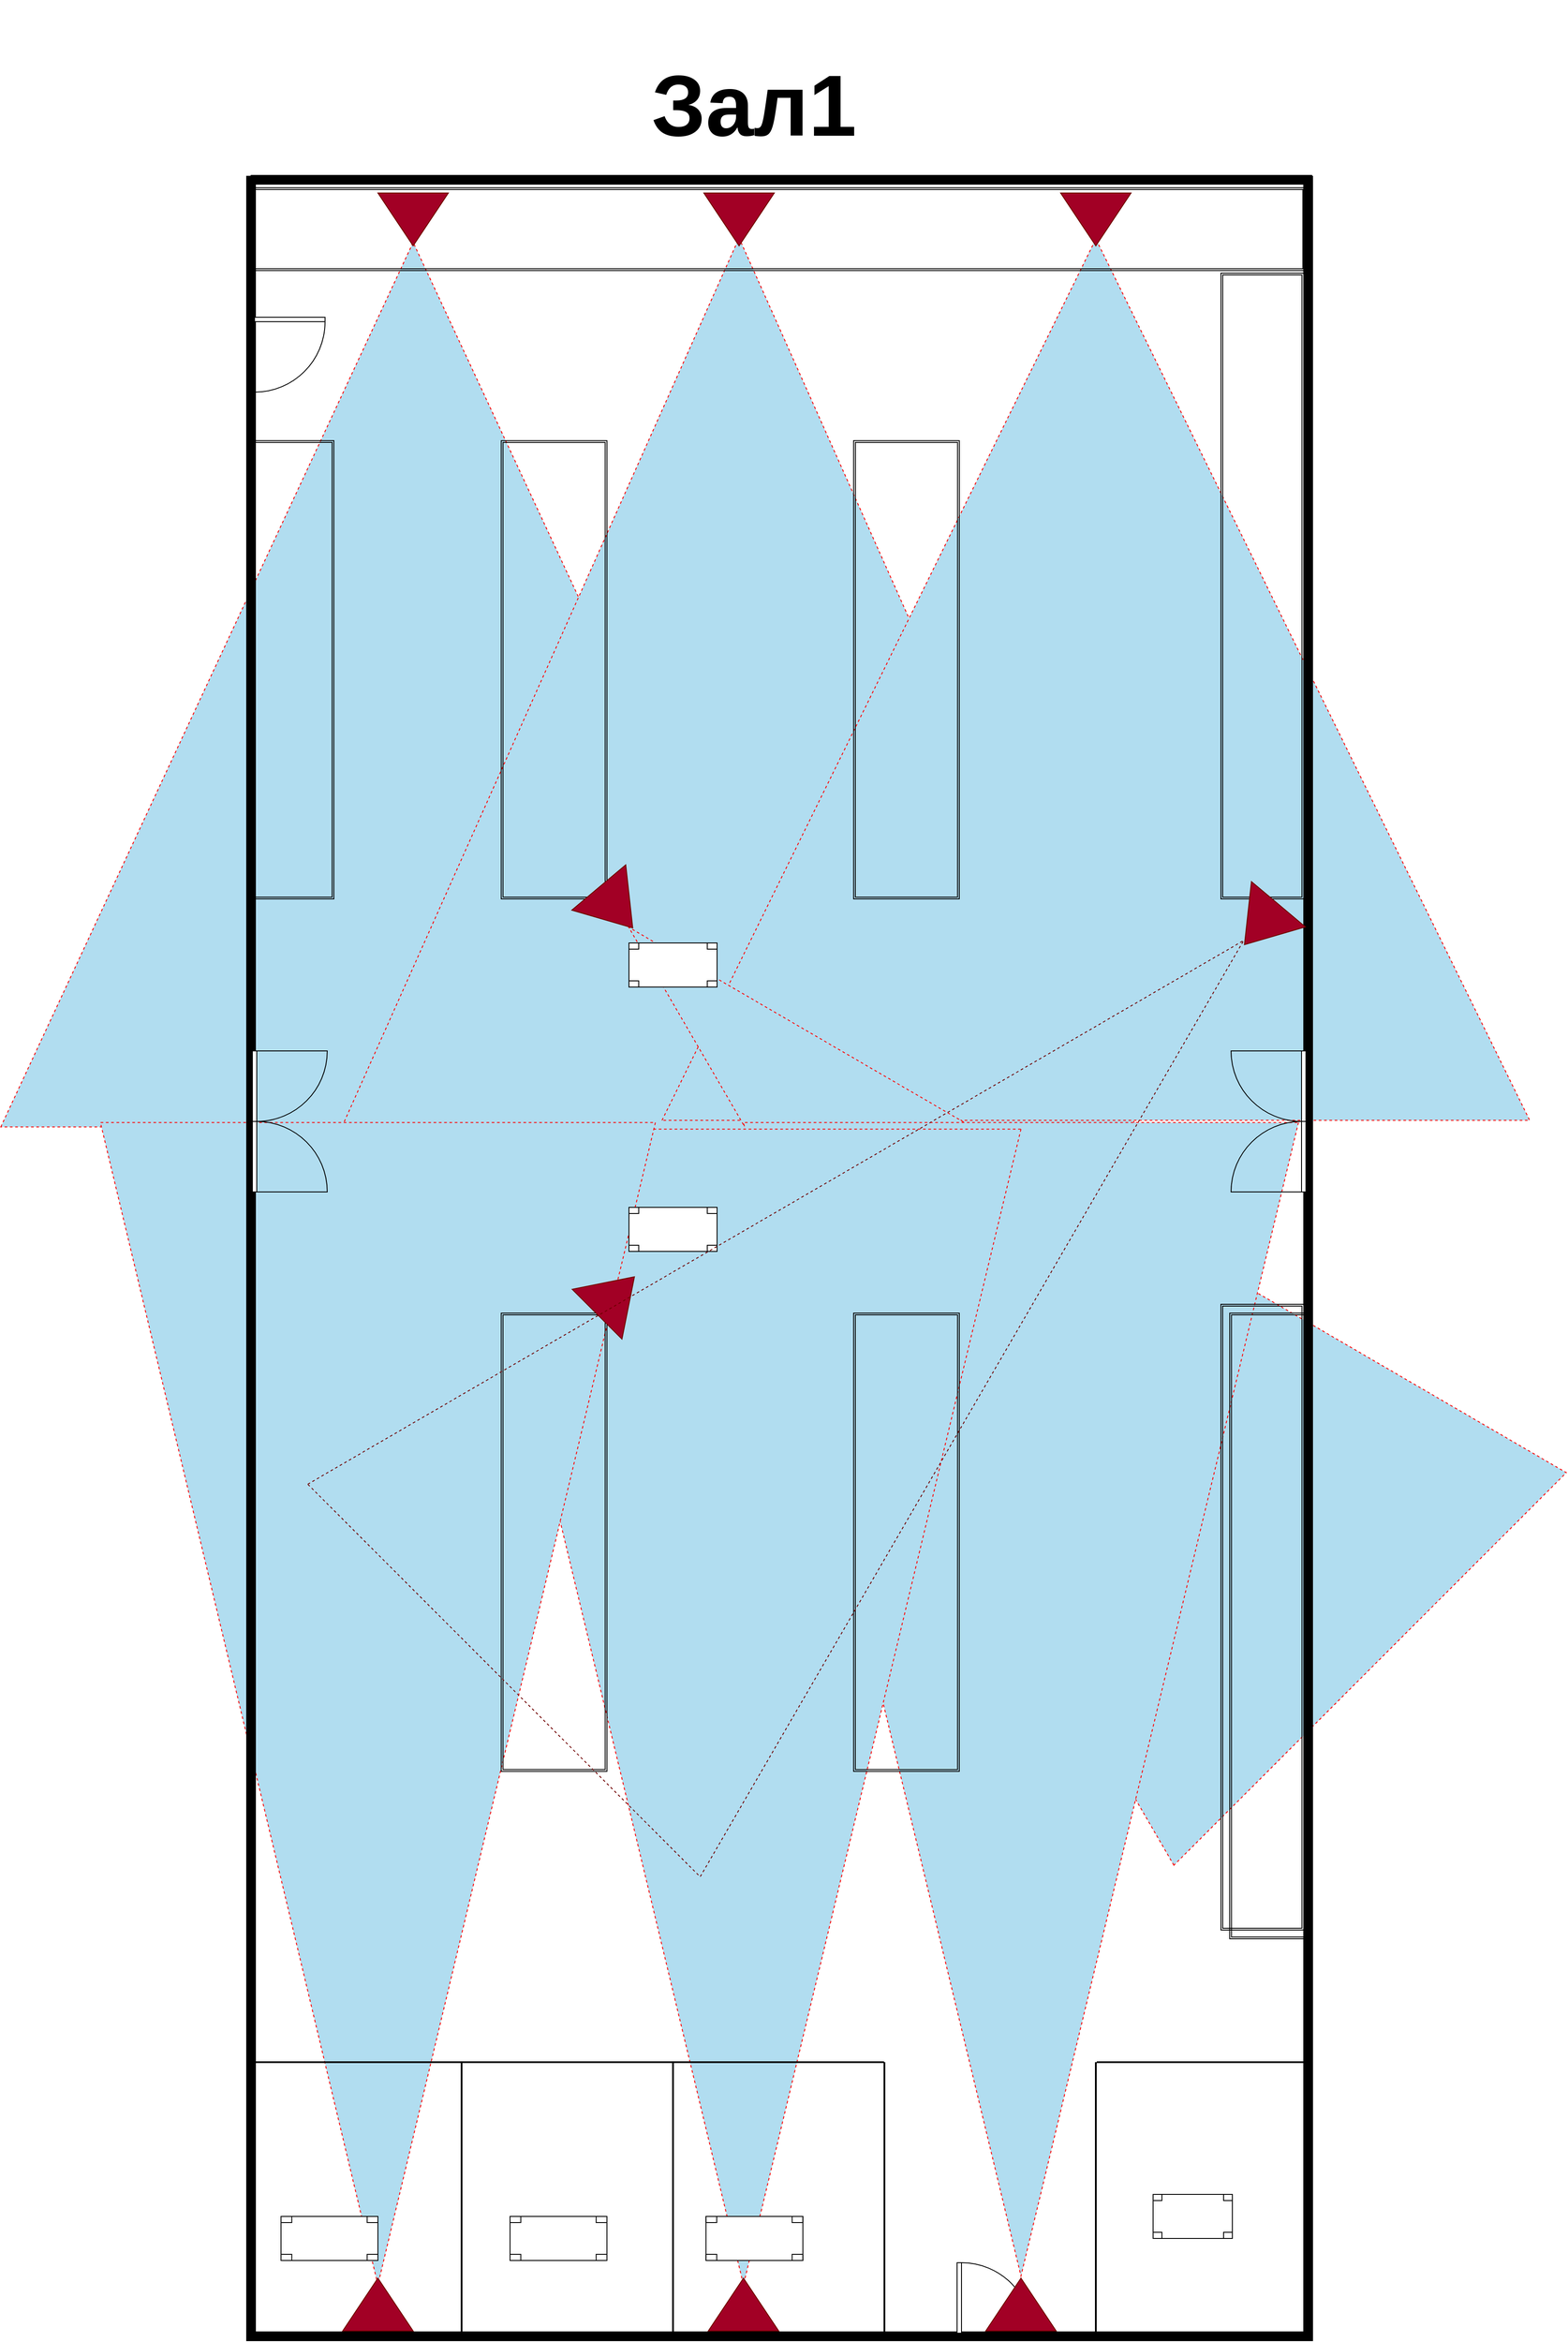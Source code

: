 <mxfile version="13.0.9" type="device"><diagram name="Page-1" id="38b20595-45e3-9b7f-d5ca-b57f44c5b66d"><mxGraphModel dx="4180" dy="3150" grid="1" gridSize="10" guides="1" tooltips="1" connect="1" arrows="1" fold="1" page="1" pageScale="1" pageWidth="1100" pageHeight="850" background="#ffffff" math="0" shadow="0"><root><mxCell id="0"/><mxCell id="1" parent="0"/><mxCell id="kZFELzf9-ZKpFDPVwvbj-65" value="" style="triangle;whiteSpace=wrap;html=1;strokeColor=#FF0000;strokeWidth=1;fillColor=#b1ddf0;rotation=135;dashed=1;" vertex="1" parent="1"><mxGeometry x="1360.0" y="300" width="715.13" height="630" as="geometry"/></mxCell><mxCell id="kZFELzf9-ZKpFDPVwvbj-69" value="" style="triangle;whiteSpace=wrap;html=1;strokeColor=#FF0000;strokeWidth=1;fillColor=#b1ddf0;rotation=-90;dashed=1;" vertex="1" parent="1"><mxGeometry x="708.11" y="-271.22" width="1003.79" height="936.22" as="geometry"/></mxCell><mxCell id="kZFELzf9-ZKpFDPVwvbj-68" value="" style="triangle;whiteSpace=wrap;html=1;strokeColor=#FF0000;strokeWidth=1;fillColor=#b1ddf0;rotation=-90;dashed=1;" vertex="1" parent="1"><mxGeometry x="1073.11" y="-256.22" width="1013.79" height="906.22" as="geometry"/></mxCell><mxCell id="kZFELzf9-ZKpFDPVwvbj-66" value="" style="triangle;whiteSpace=wrap;html=1;strokeColor=#FF0000;strokeWidth=1;fillColor=#b1ddf0;rotation=-90;dashed=1;" vertex="1" parent="1"><mxGeometry x="1484.94" y="-301.28" width="1000.13" height="985" as="geometry"/></mxCell><mxCell id="kZFELzf9-ZKpFDPVwvbj-73" value="" style="triangle;whiteSpace=wrap;html=1;strokeColor=#FF0000;strokeWidth=1;fillColor=#b1ddf0;rotation=-135;dashed=1;" vertex="1" parent="1"><mxGeometry x="1280.42" y="577.97" width="1190.23" height="630" as="geometry"/></mxCell><mxCell id="kZFELzf9-ZKpFDPVwvbj-70" value="" style="triangle;whiteSpace=wrap;html=1;strokeColor=#FF0000;strokeWidth=1;fillColor=#b1ddf0;rotation=90;dashed=1;" vertex="1" parent="1"><mxGeometry x="1245.61" y="1033.17" width="1308.79" height="630" as="geometry"/></mxCell><mxCell id="kZFELzf9-ZKpFDPVwvbj-71" value="" style="triangle;whiteSpace=wrap;html=1;strokeColor=#FF0000;strokeWidth=1;fillColor=#b1ddf0;rotation=90;dashed=1;" vertex="1" parent="1"><mxGeometry x="929.36" y="1041.92" width="1311.29" height="630" as="geometry"/></mxCell><mxCell id="kZFELzf9-ZKpFDPVwvbj-72" value="" style="triangle;whiteSpace=wrap;html=1;strokeColor=#FF0000;strokeWidth=1;fillColor=#b1ddf0;rotation=90;dashed=1;labelBackgroundColor=none;rounded=0;comic=0;shadow=0;backgroundOutline=0;treeMoving=0;noLabel=0;connectable=1;allowArrows=1;recursiveResize=1;expand=1;labelBorderColor=#000000;" vertex="1" parent="1"><mxGeometry x="510.61" y="1038.17" width="1318.79" height="630" as="geometry"/></mxCell><mxCell id="48ef80bc37b76060-128" value="" style="verticalLabelPosition=bottom;html=1;verticalAlign=top;align=center;strokeWidth=1;shape=mxgraph.floorplan.wallU;fillColor=#000000;rounded=0;shadow=0;comic=0;fontFamily=Verdana;fontSize=12;rotation=-180;" parent="1" vertex="1"><mxGeometry x="1021" y="-380" width="1210" height="2456" as="geometry"/></mxCell><mxCell id="kZFELzf9-ZKpFDPVwvbj-1" value="" style="verticalLabelPosition=bottom;html=1;verticalAlign=top;align=center;shape=mxgraph.floorplan.wall;fillColor=#000000;" vertex="1" parent="1"><mxGeometry x="1026" y="-381" width="1204" height="10" as="geometry"/></mxCell><mxCell id="kZFELzf9-ZKpFDPVwvbj-2" value="" style="verticalLabelPosition=bottom;html=1;verticalAlign=top;align=center;shape=mxgraph.floorplan.doorDouble;aspect=fixed;rotation=-90;" vertex="1" parent="1"><mxGeometry x="990" y="650" width="160" height="85" as="geometry"/></mxCell><mxCell id="kZFELzf9-ZKpFDPVwvbj-3" value="" style="verticalLabelPosition=bottom;html=1;verticalAlign=top;align=center;shape=mxgraph.floorplan.table;" vertex="1" parent="1"><mxGeometry x="1060" y="1935" width="110" height="50" as="geometry"/></mxCell><mxCell id="kZFELzf9-ZKpFDPVwvbj-4" value="" style="verticalLabelPosition=bottom;html=1;verticalAlign=top;align=center;shape=mxgraph.floorplan.table;" vertex="1" parent="1"><mxGeometry x="1320" y="1935" width="110" height="50" as="geometry"/></mxCell><mxCell id="kZFELzf9-ZKpFDPVwvbj-5" value="" style="verticalLabelPosition=bottom;html=1;verticalAlign=top;align=center;shape=mxgraph.floorplan.table;" vertex="1" parent="1"><mxGeometry x="1542.43" y="1935" width="110" height="50" as="geometry"/></mxCell><mxCell id="kZFELzf9-ZKpFDPVwvbj-8" value="" style="verticalLabelPosition=bottom;html=1;verticalAlign=top;align=center;shape=mxgraph.floorplan.table;rotation=0;" vertex="1" parent="1"><mxGeometry x="2050" y="1910" width="90" height="50" as="geometry"/></mxCell><mxCell id="kZFELzf9-ZKpFDPVwvbj-9" value="" style="verticalLabelPosition=bottom;html=1;verticalAlign=top;align=center;shape=mxgraph.floorplan.doorLeft;aspect=fixed;rotation=-90;" vertex="1" parent="1"><mxGeometry x="1830" y="1985" width="80" height="85" as="geometry"/></mxCell><mxCell id="kZFELzf9-ZKpFDPVwvbj-14" value="" style="line;strokeWidth=2;direction=south;html=1;fillColor=#000000;gradientColor=none;" vertex="1" parent="1"><mxGeometry x="1260" y="1760" width="10" height="310" as="geometry"/></mxCell><mxCell id="kZFELzf9-ZKpFDPVwvbj-15" value="" style="line;strokeWidth=2;direction=south;html=1;fillColor=#000000;gradientColor=none;rotation=90;" vertex="1" parent="1"><mxGeometry x="1140" y="1640" width="10" height="240" as="geometry"/></mxCell><mxCell id="kZFELzf9-ZKpFDPVwvbj-17" value="" style="line;strokeWidth=2;direction=south;html=1;fillColor=#000000;gradientColor=none;" vertex="1" parent="1"><mxGeometry x="1500" y="1760" width="10" height="310" as="geometry"/></mxCell><mxCell id="kZFELzf9-ZKpFDPVwvbj-18" value="" style="line;strokeWidth=2;direction=south;html=1;fillColor=#000000;gradientColor=none;rotation=90;" vertex="1" parent="1"><mxGeometry x="1380" y="1640" width="10" height="240" as="geometry"/></mxCell><mxCell id="kZFELzf9-ZKpFDPVwvbj-19" value="" style="line;strokeWidth=2;direction=south;html=1;fillColor=#000000;gradientColor=none;" vertex="1" parent="1"><mxGeometry x="1740" y="1760" width="10" height="310" as="geometry"/></mxCell><mxCell id="kZFELzf9-ZKpFDPVwvbj-20" value="" style="line;strokeWidth=2;direction=south;html=1;fillColor=#000000;gradientColor=none;rotation=90;" vertex="1" parent="1"><mxGeometry x="1619.5" y="1640" width="10" height="240" as="geometry"/></mxCell><mxCell id="kZFELzf9-ZKpFDPVwvbj-21" value="" style="line;strokeWidth=2;direction=south;html=1;fillColor=#000000;gradientColor=none;" vertex="1" parent="1"><mxGeometry x="2221" y="1835" width="10" height="230" as="geometry"/></mxCell><mxCell id="kZFELzf9-ZKpFDPVwvbj-22" value="" style="line;strokeWidth=2;direction=south;html=1;fillColor=#000000;gradientColor=none;rotation=90;" vertex="1" parent="1"><mxGeometry x="2101" y="1640" width="10" height="240" as="geometry"/></mxCell><mxCell id="kZFELzf9-ZKpFDPVwvbj-25" value="" style="line;strokeWidth=2;direction=south;html=1;fillColor=#000000;gradientColor=none;rotation=-180;" vertex="1" parent="1"><mxGeometry x="1980" y="1760" width="10" height="315" as="geometry"/></mxCell><mxCell id="kZFELzf9-ZKpFDPVwvbj-26" value="" style="shape=ext;double=1;rounded=0;whiteSpace=wrap;html=1;strokeColor=#000000;strokeWidth=1;fillColor=none;gradientColor=none;" vertex="1" parent="1"><mxGeometry x="1026" y="-80" width="94" height="520" as="geometry"/></mxCell><mxCell id="kZFELzf9-ZKpFDPVwvbj-27" value="" style="verticalLabelPosition=bottom;html=1;verticalAlign=top;align=center;shape=mxgraph.floorplan.doorLeft;aspect=fixed;rotation=0;" vertex="1" parent="1"><mxGeometry x="1030" y="-220" width="80" height="85" as="geometry"/></mxCell><mxCell id="kZFELzf9-ZKpFDPVwvbj-28" value="" style="shape=ext;double=1;rounded=0;whiteSpace=wrap;html=1;strokeColor=#000000;strokeWidth=1;fillColor=none;gradientColor=none;" vertex="1" parent="1"><mxGeometry x="1310" y="-80" width="120" height="520" as="geometry"/></mxCell><mxCell id="kZFELzf9-ZKpFDPVwvbj-29" value="" style="shape=ext;double=1;rounded=0;whiteSpace=wrap;html=1;strokeColor=#000000;strokeWidth=1;fillColor=none;gradientColor=none;" vertex="1" parent="1"><mxGeometry x="1710" y="-80" width="120" height="520" as="geometry"/></mxCell><mxCell id="kZFELzf9-ZKpFDPVwvbj-30" value="" style="shape=ext;double=1;rounded=0;whiteSpace=wrap;html=1;strokeColor=#000000;strokeWidth=1;fillColor=none;gradientColor=none;" vertex="1" parent="1"><mxGeometry x="2127" y="-270" width="94" height="710" as="geometry"/></mxCell><mxCell id="kZFELzf9-ZKpFDPVwvbj-31" value="" style="shape=ext;double=1;rounded=0;whiteSpace=wrap;html=1;strokeColor=#000000;strokeWidth=1;fillColor=none;gradientColor=none;rotation=90;" vertex="1" parent="1"><mxGeometry x="1577.5" y="-917.5" width="94" height="1195" as="geometry"/></mxCell><mxCell id="kZFELzf9-ZKpFDPVwvbj-32" value="" style="shape=ext;double=1;rounded=0;whiteSpace=wrap;html=1;strokeColor=#000000;strokeWidth=1;fillColor=none;gradientColor=none;" vertex="1" parent="1"><mxGeometry x="1310" y="910" width="120" height="520" as="geometry"/></mxCell><mxCell id="kZFELzf9-ZKpFDPVwvbj-33" value="" style="shape=ext;double=1;rounded=0;whiteSpace=wrap;html=1;strokeColor=#000000;strokeWidth=1;fillColor=none;gradientColor=none;" vertex="1" parent="1"><mxGeometry x="1710" y="910" width="120" height="520" as="geometry"/></mxCell><mxCell id="kZFELzf9-ZKpFDPVwvbj-34" value="" style="verticalLabelPosition=bottom;html=1;verticalAlign=top;align=center;shape=mxgraph.floorplan.doorDouble;aspect=fixed;rotation=90;" vertex="1" parent="1"><mxGeometry x="2101" y="650" width="160" height="85" as="geometry"/></mxCell><mxCell id="kZFELzf9-ZKpFDPVwvbj-35" value="" style="verticalLabelPosition=bottom;html=1;verticalAlign=top;align=center;shape=mxgraph.floorplan.table;" vertex="1" parent="1"><mxGeometry x="1455" y="490" width="100" height="50" as="geometry"/></mxCell><mxCell id="kZFELzf9-ZKpFDPVwvbj-36" value="" style="verticalLabelPosition=bottom;html=1;verticalAlign=top;align=center;shape=mxgraph.floorplan.table;" vertex="1" parent="1"><mxGeometry x="1455" y="790" width="100" height="50" as="geometry"/></mxCell><mxCell id="kZFELzf9-ZKpFDPVwvbj-37" value="" style="triangle;whiteSpace=wrap;html=1;strokeColor=#6F0000;strokeWidth=1;fillColor=#a20025;fontColor=#ffffff;rotation=90;" vertex="1" parent="1"><mxGeometry x="1180" y="-371" width="60" height="80" as="geometry"/></mxCell><mxCell id="kZFELzf9-ZKpFDPVwvbj-38" value="" style="triangle;whiteSpace=wrap;html=1;strokeColor=#6F0000;strokeWidth=1;fillColor=#a20025;fontColor=#ffffff;rotation=90;" vertex="1" parent="1"><mxGeometry x="1550" y="-371" width="60" height="80" as="geometry"/></mxCell><mxCell id="kZFELzf9-ZKpFDPVwvbj-39" value="" style="triangle;whiteSpace=wrap;html=1;strokeColor=#6F0000;strokeWidth=1;fillColor=#a20025;fontColor=#ffffff;rotation=90;" vertex="1" parent="1"><mxGeometry x="1955" y="-371" width="60" height="80" as="geometry"/></mxCell><mxCell id="kZFELzf9-ZKpFDPVwvbj-40" value="" style="triangle;whiteSpace=wrap;html=1;strokeColor=#6F0000;strokeWidth=1;fillColor=#a20025;fontColor=#ffffff;rotation=130;" vertex="1" parent="1"><mxGeometry x="2143" y="429" width="60" height="80" as="geometry"/></mxCell><mxCell id="kZFELzf9-ZKpFDPVwvbj-41" value="" style="triangle;whiteSpace=wrap;html=1;strokeColor=#6F0000;strokeWidth=1;fillColor=#a20025;fontColor=#ffffff;rotation=50;" vertex="1" parent="1"><mxGeometry x="1410" y="410" width="60" height="80" as="geometry"/></mxCell><mxCell id="kZFELzf9-ZKpFDPVwvbj-43" value="" style="triangle;whiteSpace=wrap;html=1;strokeColor=#6F0000;strokeWidth=1;fillColor=#a20025;fontColor=#ffffff;rotation=-45;" vertex="1" parent="1"><mxGeometry x="1410" y="850" width="60" height="80" as="geometry"/></mxCell><mxCell id="kZFELzf9-ZKpFDPVwvbj-44" value="" style="triangle;whiteSpace=wrap;html=1;strokeColor=#6F0000;strokeWidth=1;fillColor=#a20025;fontColor=#ffffff;rotation=-90;" vertex="1" parent="1"><mxGeometry x="1870" y="1995" width="60" height="80" as="geometry"/></mxCell><mxCell id="kZFELzf9-ZKpFDPVwvbj-45" value="" style="triangle;whiteSpace=wrap;html=1;strokeColor=#6F0000;strokeWidth=1;fillColor=#a20025;fontColor=#ffffff;rotation=-90;" vertex="1" parent="1"><mxGeometry x="1555" y="1995" width="60" height="80" as="geometry"/></mxCell><mxCell id="kZFELzf9-ZKpFDPVwvbj-46" value="" style="triangle;whiteSpace=wrap;html=1;strokeColor=#6F0000;strokeWidth=1;fillColor=#a20025;fontColor=#ffffff;rotation=-90;" vertex="1" parent="1"><mxGeometry x="1140" y="1995" width="60" height="80" as="geometry"/></mxCell><mxCell id="kZFELzf9-ZKpFDPVwvbj-59" value="" style="shape=ext;double=1;rounded=0;whiteSpace=wrap;html=1;strokeColor=#000000;strokeWidth=1;fillColor=none;gradientColor=none;" vertex="1" parent="1"><mxGeometry x="2127" y="900" width="94" height="710" as="geometry"/></mxCell><mxCell id="kZFELzf9-ZKpFDPVwvbj-64" value="" style="triangle;whiteSpace=wrap;html=1;strokeColor=#6F0000;strokeWidth=1;fillColor=none;fontColor=#ffffff;rotation=-45;dashed=1;" vertex="1" parent="1"><mxGeometry x="1139.19" y="592.03" width="1187.56" height="630" as="geometry"/></mxCell><mxCell id="kZFELzf9-ZKpFDPVwvbj-67" value="" style="shape=ext;double=1;rounded=0;whiteSpace=wrap;html=1;strokeColor=#000000;strokeWidth=1;fillColor=none;gradientColor=none;" vertex="1" parent="1"><mxGeometry x="2137" y="910" width="94" height="710" as="geometry"/></mxCell><mxCell id="kZFELzf9-ZKpFDPVwvbj-74" value="&lt;font style=&quot;font-size: 98px&quot;&gt;&lt;b&gt;Зал1&lt;/b&gt;&lt;/font&gt;" style="text;html=1;strokeColor=none;fillColor=none;align=center;verticalAlign=middle;whiteSpace=wrap;rounded=0;dashed=1;" vertex="1" parent="1"><mxGeometry x="1407.43" y="-580" width="380" height="240" as="geometry"/></mxCell></root></mxGraphModel></diagram></mxfile>